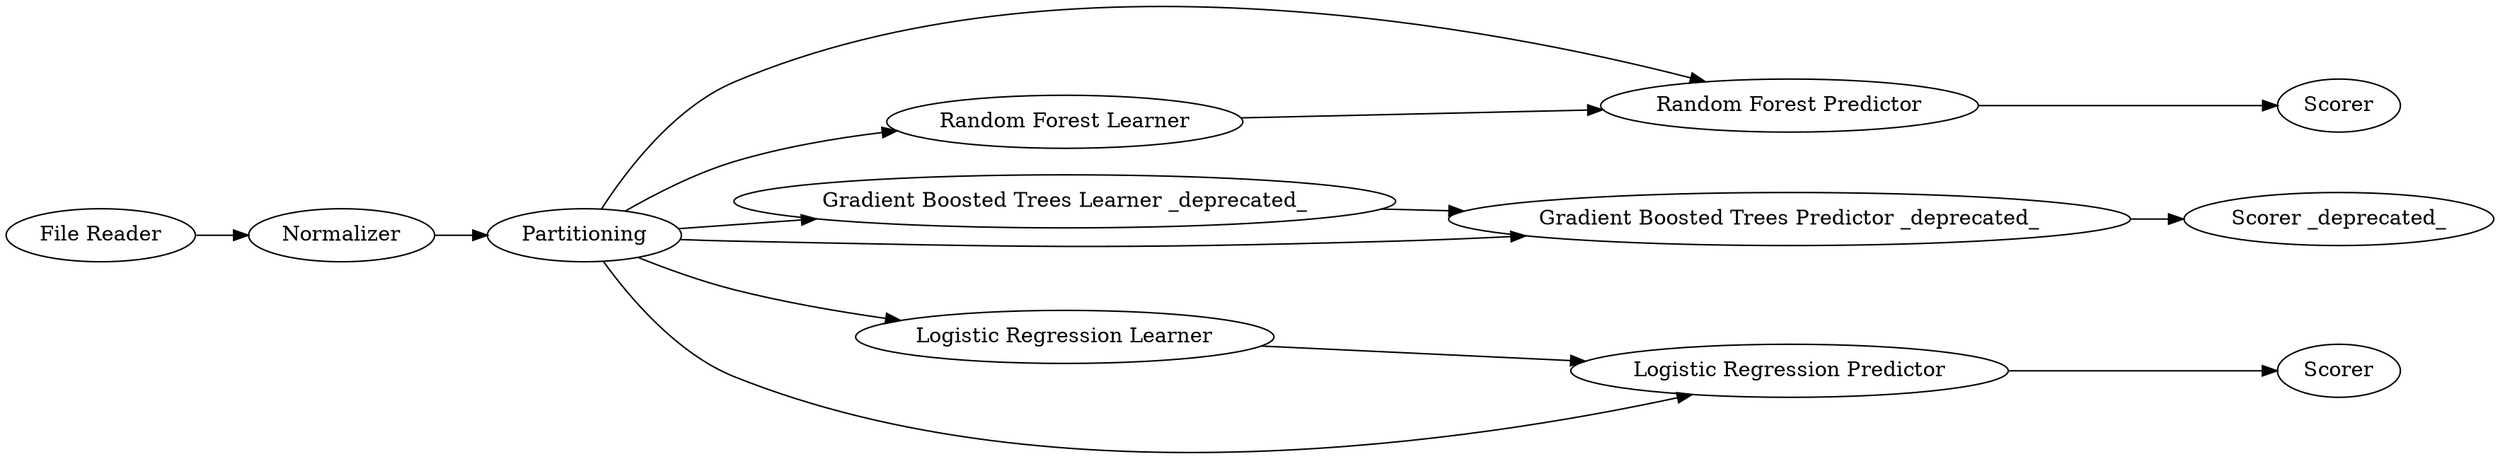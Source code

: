 digraph {
	"-5315789395996274580_5" [label="Scorer _deprecated_"]
	"-5315789395996274580_115" [label="Random Forest Predictor"]
	"-5315789395996274580_110" [label="File Reader"]
	"-5315789395996274580_111" [label=Normalizer]
	"-5315789395996274580_122" [label=Scorer]
	"-5315789395996274580_3" [label="Gradient Boosted Trees Learner _deprecated_"]
	"-5315789395996274580_114" [label="Random Forest Learner"]
	"-5315789395996274580_6" [label="Gradient Boosted Trees Predictor _deprecated_"]
	"-5315789395996274580_61" [label=Partitioning]
	"-5315789395996274580_112" [label="Logistic Regression Learner"]
	"-5315789395996274580_107" [label=Scorer]
	"-5315789395996274580_113" [label="Logistic Regression Predictor"]
	"-5315789395996274580_61" -> "-5315789395996274580_6"
	"-5315789395996274580_61" -> "-5315789395996274580_112"
	"-5315789395996274580_111" -> "-5315789395996274580_61"
	"-5315789395996274580_115" -> "-5315789395996274580_107"
	"-5315789395996274580_61" -> "-5315789395996274580_3"
	"-5315789395996274580_110" -> "-5315789395996274580_111"
	"-5315789395996274580_61" -> "-5315789395996274580_115"
	"-5315789395996274580_3" -> "-5315789395996274580_6"
	"-5315789395996274580_61" -> "-5315789395996274580_113"
	"-5315789395996274580_112" -> "-5315789395996274580_113"
	"-5315789395996274580_61" -> "-5315789395996274580_114"
	"-5315789395996274580_6" -> "-5315789395996274580_5"
	"-5315789395996274580_113" -> "-5315789395996274580_122"
	"-5315789395996274580_114" -> "-5315789395996274580_115"
	rankdir=LR
}
